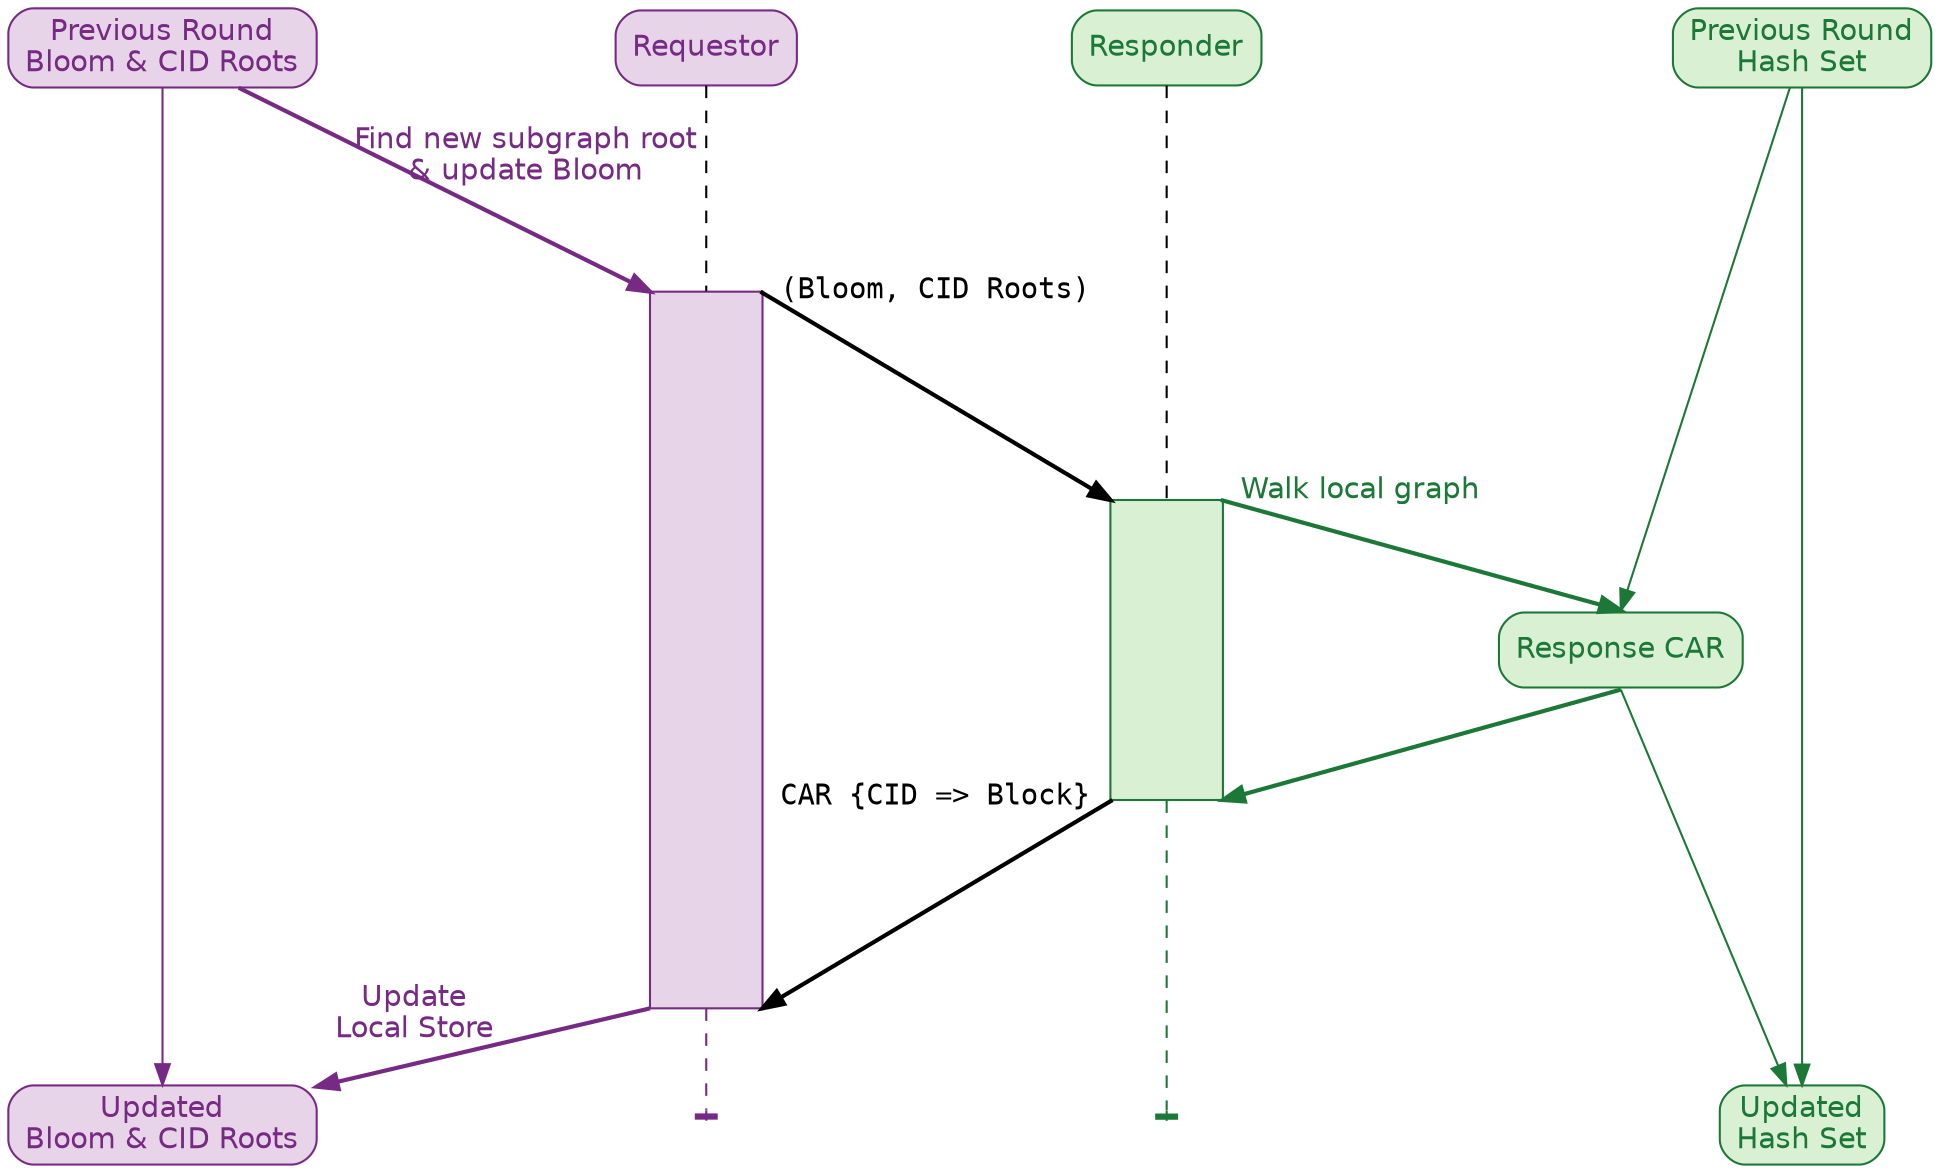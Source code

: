 digraph G {
    rankdir = TB
    splines = line

    edge [
        colorscheme = prgn11
        color = 2

        fontname = "Helvetica"
        fontcolor = 2
    ]

    node [
        shape = box
        style = "rounded,filled"
        colorscheme = prgn11

        color = 2
        fillcolor = 5

        fontcolor = 2
        fontname = "Helvetica"
    ]

    req [label = "Requestor"]
    req_busy [
        shape = rectangle
        style = filled
        label = "\n\n\n\n\n\n\n\n\n\n\n\n\n\n\n\n\n\n\n\n\n"
    ]
    req_end [shape = point, style = invis]
    req_prev [label = "Previous Round\nBloom & CID Roots"]
    req_next [label = "Updated\nBloom & CID Roots"]

    node [
        color = 10
        fillcolor = 7
        fontcolor = 10
    ]

    resp [label = "Responder"]
    resp_busy [
        shape = rectangle
        style = filled
        label = ""
        paddbusyg = none
        height = 2
    ]
    resp_end [shape = point, style = invis]

    resp_prev [label = "Previous Round\nHash Set"]
    resp_next [label = "Updated\nHash Set"]
    resp_car [label = "Response CAR"]

    #########
    # Edges #
    #########

    req_prev -> req_next [weight = 100]
    req_prev -> req_busy:nw [label = "Find new subgraph root\n& update Bloom\n\n\n", style = bold]
    req_busy:sw -> req_next [xlabel = "Update\nLocal Store", style = bold]
    req_busy -> req_end [arrowhead = tee, style = dashed, weight = 100]

    edge [color = 10, fontcolor = 10]

    resp_prev -> resp_next:n [weight = 100]
    resp_prev -> resp_car:n
    resp_busy:ne -> resp_car:n [label = "Walk local graph", style = bold]
    resp_car:s -> resp_busy:se [style = bold]
    resp_car:s -> resp_next
    resp_busy -> resp_end [arrowhead = tee, style = dashed, weight = 100]

    edge [color = black, fontcolor = black, fontname = "Courier"]

    req_busy:ne -> resp_busy:nw [label = "(Bloom, CID Roots)" style = bold]
    resp_busy:sw -> req_busy:se [label = "CAR {CID => Block}" style = bold]

    ##############
    # Structural #
    ##############

    edge [
        color = black
        style = dashed
        arrowhead = none
    ]

    req -> req_busy [weight = 100]
    resp -> resp_busy [weight = 100]

    ################
    # Layout Hacks #
    ################

    edge [style = invis]

    req_prev -> req [minlen = 4]
    resp_next:nw -> resp_car:se

    {rank = same req resp req_prev resp_prev}
    {rank = same req_end resp_end req_next resp_next}
    {rank = same req_busy resp_busy resp_car}
}
